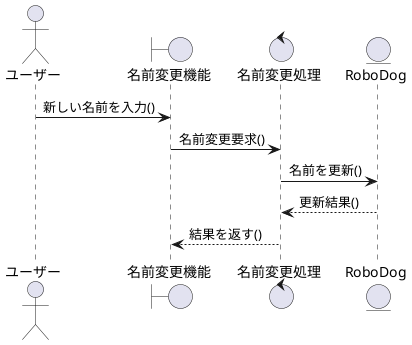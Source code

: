 @startuml 名前変更機能 シーケンス図

actor ユーザー as User
boundary 名前変更機能 as NameChangeUI
control 名前変更処理 as NameChangeCtrl
entity RoboDog as RoboDog

User -> NameChangeUI : 新しい名前を入力()
NameChangeUI -> NameChangeCtrl : 名前変更要求()
NameChangeCtrl -> RoboDog : 名前を更新()
RoboDog --> NameChangeCtrl : 更新結果()
NameChangeCtrl --> NameChangeUI : 結果を返す()

@enduml